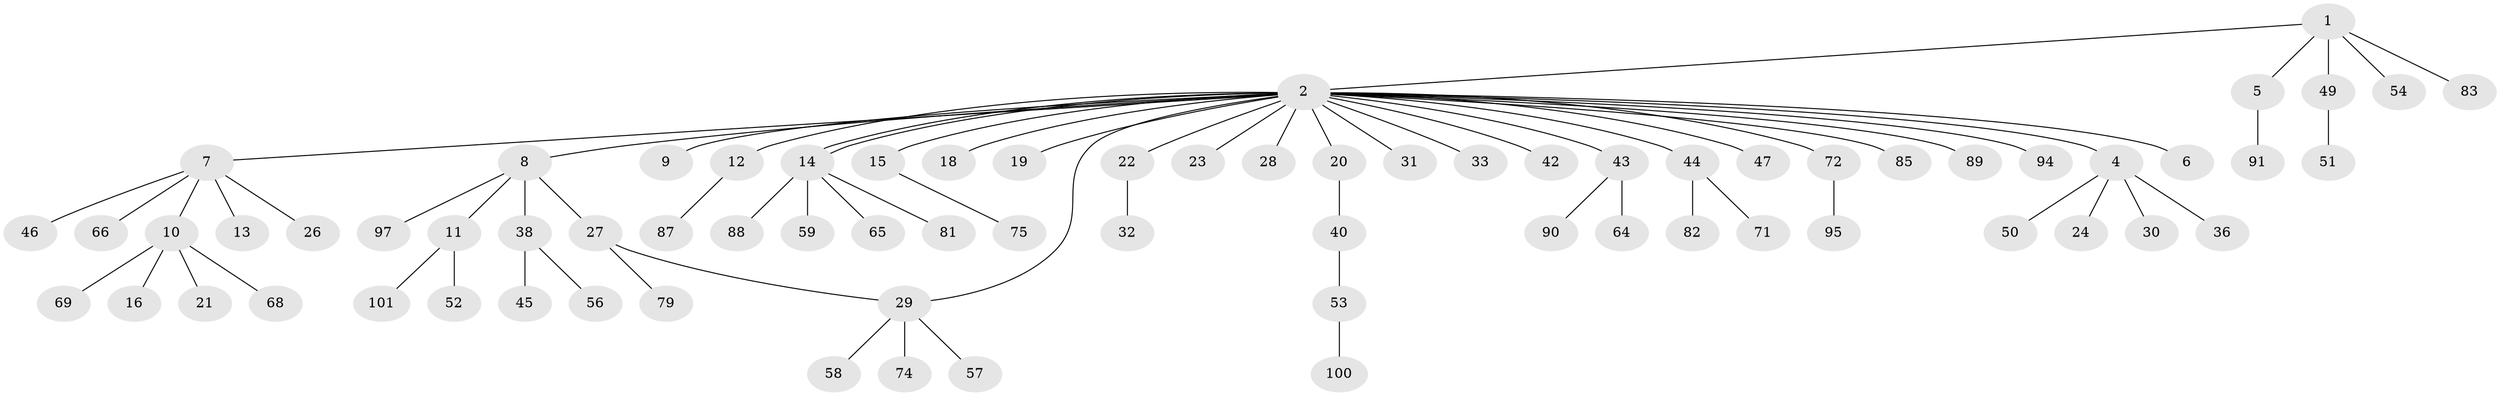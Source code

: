 // Generated by graph-tools (version 1.1) at 2025/52/02/27/25 19:52:00]
// undirected, 73 vertices, 74 edges
graph export_dot {
graph [start="1"]
  node [color=gray90,style=filled];
  1 [super="+39"];
  2 [super="+3"];
  4 [super="+17"];
  5;
  6 [super="+41"];
  7 [super="+25"];
  8 [super="+37"];
  9;
  10 [super="+55"];
  11 [super="+35"];
  12 [super="+34"];
  13 [super="+77"];
  14 [super="+93"];
  15;
  16;
  18;
  19;
  20;
  21;
  22 [super="+61"];
  23;
  24;
  26 [super="+63"];
  27 [super="+80"];
  28 [super="+84"];
  29 [super="+76"];
  30;
  31;
  32;
  33;
  36;
  38 [super="+62"];
  40 [super="+48"];
  42;
  43 [super="+60"];
  44 [super="+67"];
  45 [super="+78"];
  46;
  47 [super="+92"];
  49 [super="+86"];
  50;
  51 [super="+73"];
  52;
  53;
  54;
  56;
  57;
  58 [super="+99"];
  59;
  64 [super="+70"];
  65;
  66;
  68;
  69;
  71;
  72 [super="+98"];
  74;
  75;
  79;
  81;
  82;
  83;
  85;
  87;
  88 [super="+96"];
  89;
  90;
  91;
  94;
  95;
  97;
  100;
  101;
  1 -- 2;
  1 -- 5;
  1 -- 49;
  1 -- 54;
  1 -- 83;
  2 -- 4;
  2 -- 8;
  2 -- 14;
  2 -- 14;
  2 -- 15 [weight=2];
  2 -- 22;
  2 -- 23;
  2 -- 33;
  2 -- 47;
  2 -- 72;
  2 -- 94;
  2 -- 6;
  2 -- 7;
  2 -- 9;
  2 -- 12;
  2 -- 18;
  2 -- 19;
  2 -- 20;
  2 -- 85;
  2 -- 89;
  2 -- 28;
  2 -- 31;
  2 -- 42;
  2 -- 43;
  2 -- 44;
  2 -- 29;
  4 -- 24;
  4 -- 50;
  4 -- 36;
  4 -- 30;
  5 -- 91;
  7 -- 10;
  7 -- 13;
  7 -- 26;
  7 -- 66;
  7 -- 46;
  8 -- 11;
  8 -- 27;
  8 -- 38;
  8 -- 97;
  10 -- 16;
  10 -- 21;
  10 -- 68;
  10 -- 69;
  11 -- 52;
  11 -- 101;
  12 -- 87;
  14 -- 59;
  14 -- 65;
  14 -- 81;
  14 -- 88;
  15 -- 75;
  20 -- 40;
  22 -- 32;
  27 -- 29;
  27 -- 79;
  29 -- 57;
  29 -- 58;
  29 -- 74;
  38 -- 45;
  38 -- 56;
  40 -- 53;
  43 -- 64;
  43 -- 90;
  44 -- 71;
  44 -- 82;
  49 -- 51;
  53 -- 100;
  72 -- 95;
}
